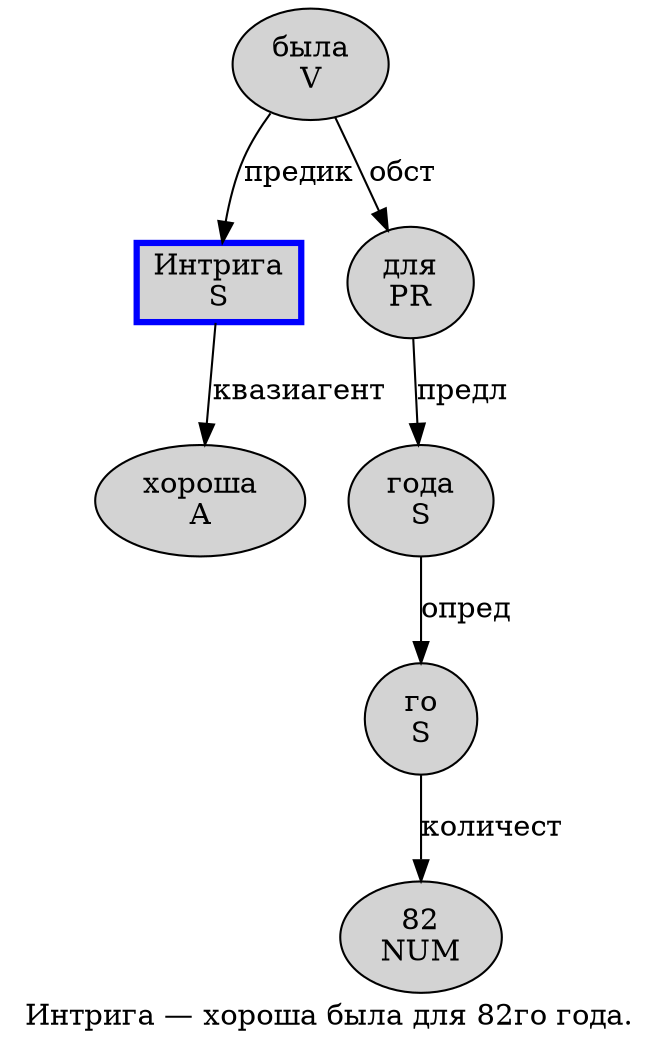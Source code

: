 digraph SENTENCE_2576 {
	graph [label="Интрига — хороша была для 82го года."]
	node [style=filled]
		0 [label="Интрига
S" color=blue fillcolor=lightgray penwidth=3 shape=box]
		2 [label="хороша
A" color="" fillcolor=lightgray penwidth=1 shape=ellipse]
		3 [label="была
V" color="" fillcolor=lightgray penwidth=1 shape=ellipse]
		4 [label="для
PR" color="" fillcolor=lightgray penwidth=1 shape=ellipse]
		5 [label="82
NUM" color="" fillcolor=lightgray penwidth=1 shape=ellipse]
		6 [label="го
S" color="" fillcolor=lightgray penwidth=1 shape=ellipse]
		7 [label="года
S" color="" fillcolor=lightgray penwidth=1 shape=ellipse]
			7 -> 6 [label="опред"]
			0 -> 2 [label="квазиагент"]
			6 -> 5 [label="количест"]
			3 -> 0 [label="предик"]
			3 -> 4 [label="обст"]
			4 -> 7 [label="предл"]
}